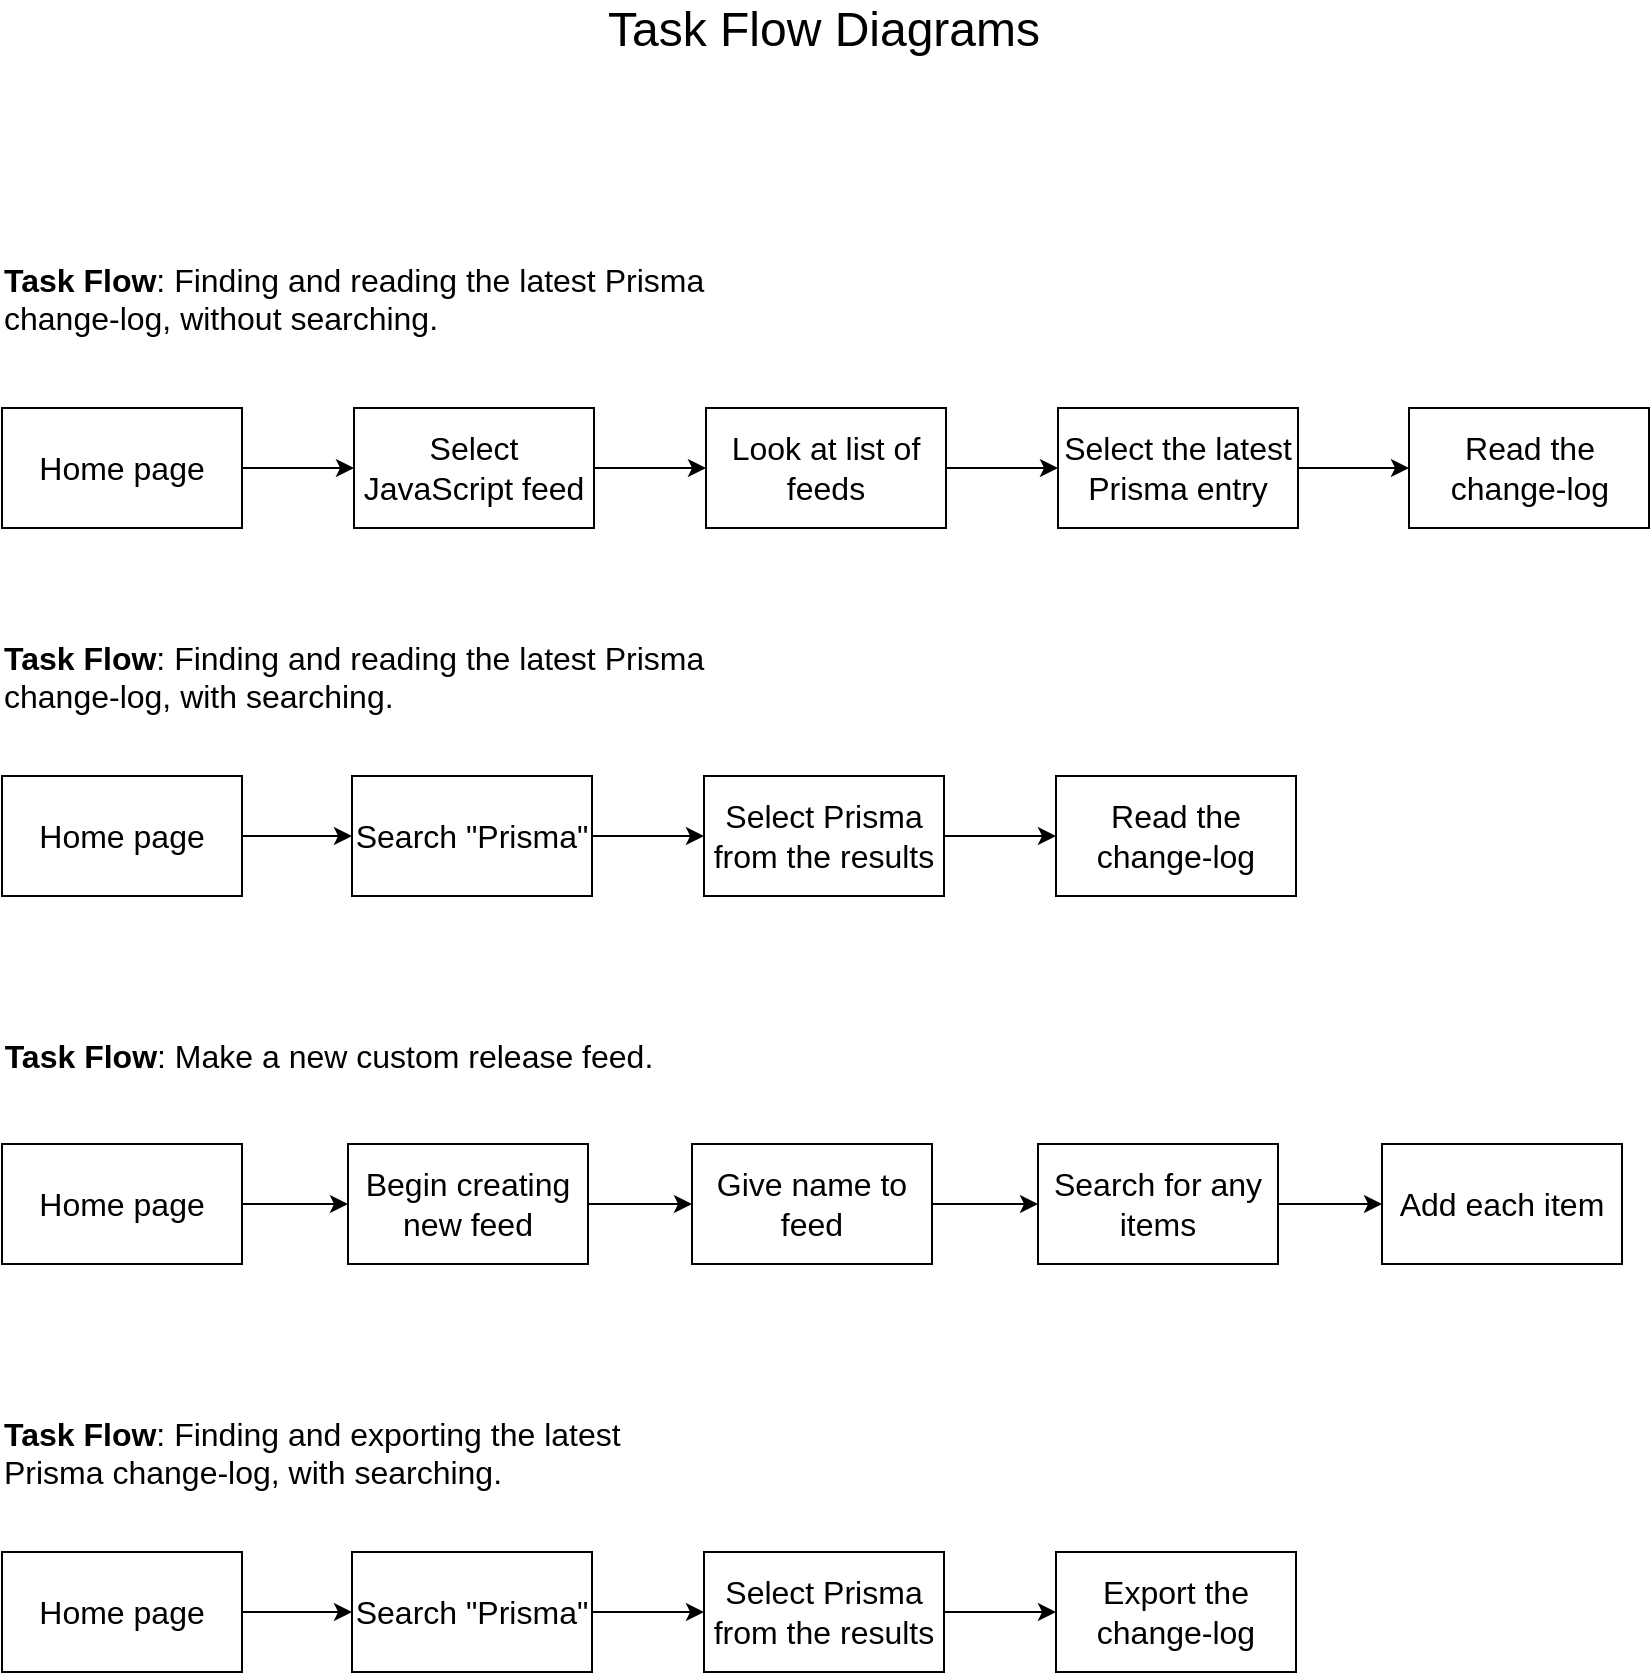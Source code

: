 <mxfile version="10.7.4" type="device"><diagram id="FpuXrSM13vLaT0VY3f0Q" name="Page-1"><mxGraphModel dx="1394" dy="793" grid="0" gridSize="10" guides="1" tooltips="1" connect="1" arrows="1" fold="1" page="1" pageScale="1" pageWidth="1100" pageHeight="1100" math="0" shadow="0"><root><mxCell id="0"/><mxCell id="1" parent="0"/><mxCell id="4HCT3GvEFiR1m3EsGsVp-1" value="&lt;font style=&quot;font-size: 24px&quot;&gt;Task Flow Diagrams&lt;br&gt;&lt;/font&gt;" style="text;html=1;strokeColor=none;fillColor=none;align=center;verticalAlign=middle;whiteSpace=wrap;rounded=0;" vertex="1" parent="1"><mxGeometry x="412" y="50" width="276" height="20" as="geometry"/></mxCell><mxCell id="4HCT3GvEFiR1m3EsGsVp-10" style="edgeStyle=orthogonalEdgeStyle;rounded=0;orthogonalLoop=1;jettySize=auto;html=1;fontSize=16;" edge="1" parent="1" source="4HCT3GvEFiR1m3EsGsVp-2" target="4HCT3GvEFiR1m3EsGsVp-9"><mxGeometry relative="1" as="geometry"/></mxCell><mxCell id="4HCT3GvEFiR1m3EsGsVp-2" value="Home page" style="rounded=0;whiteSpace=wrap;html=1;fontSize=16;" vertex="1" parent="1"><mxGeometry x="139" y="249" width="120" height="60" as="geometry"/></mxCell><mxCell id="4HCT3GvEFiR1m3EsGsVp-3" value="&lt;br&gt;&lt;div align=&quot;left&quot;&gt;&lt;b&gt;Task Flow&lt;/b&gt;: Finding and reading the latest Prisma change-log, without searching.&lt;/div&gt;" style="text;html=1;strokeColor=none;fillColor=none;align=center;verticalAlign=middle;whiteSpace=wrap;rounded=0;fontSize=16;" vertex="1" parent="1"><mxGeometry x="139" y="160" width="357" height="49" as="geometry"/></mxCell><mxCell id="4HCT3GvEFiR1m3EsGsVp-8" style="edgeStyle=orthogonalEdgeStyle;rounded=0;orthogonalLoop=1;jettySize=auto;html=1;fontSize=16;" edge="1" parent="1" source="4HCT3GvEFiR1m3EsGsVp-4" target="4HCT3GvEFiR1m3EsGsVp-7"><mxGeometry relative="1" as="geometry"/></mxCell><mxCell id="4HCT3GvEFiR1m3EsGsVp-4" value="Look at list of feeds" style="rounded=0;whiteSpace=wrap;html=1;fontSize=16;" vertex="1" parent="1"><mxGeometry x="491" y="249" width="120" height="60" as="geometry"/></mxCell><mxCell id="4HCT3GvEFiR1m3EsGsVp-16" style="edgeStyle=orthogonalEdgeStyle;rounded=0;orthogonalLoop=1;jettySize=auto;html=1;fontSize=16;" edge="1" parent="1" source="4HCT3GvEFiR1m3EsGsVp-7" target="4HCT3GvEFiR1m3EsGsVp-15"><mxGeometry relative="1" as="geometry"/></mxCell><mxCell id="4HCT3GvEFiR1m3EsGsVp-7" value="Select the latest Prisma entry" style="rounded=0;whiteSpace=wrap;html=1;fontSize=16;" vertex="1" parent="1"><mxGeometry x="667" y="249" width="120" height="60" as="geometry"/></mxCell><mxCell id="4HCT3GvEFiR1m3EsGsVp-12" style="edgeStyle=orthogonalEdgeStyle;rounded=0;orthogonalLoop=1;jettySize=auto;html=1;fontSize=16;" edge="1" parent="1" source="4HCT3GvEFiR1m3EsGsVp-9" target="4HCT3GvEFiR1m3EsGsVp-4"><mxGeometry relative="1" as="geometry"/></mxCell><mxCell id="4HCT3GvEFiR1m3EsGsVp-9" value="Select JavaScript feed" style="rounded=0;whiteSpace=wrap;html=1;fontSize=16;" vertex="1" parent="1"><mxGeometry x="315" y="249" width="120" height="60" as="geometry"/></mxCell><mxCell id="4HCT3GvEFiR1m3EsGsVp-14" value="&lt;br&gt;&lt;div align=&quot;left&quot;&gt;&lt;b&gt;Task Flow&lt;/b&gt;: Finding and reading the latest Prisma change-log, with searching.&lt;br&gt;&lt;/div&gt;" style="text;html=1;strokeColor=none;fillColor=none;align=center;verticalAlign=middle;whiteSpace=wrap;rounded=0;fontSize=16;" vertex="1" parent="1"><mxGeometry x="139" y="349" width="357" height="49" as="geometry"/></mxCell><mxCell id="4HCT3GvEFiR1m3EsGsVp-15" value="Read the change-log" style="rounded=0;whiteSpace=wrap;html=1;fontSize=16;" vertex="1" parent="1"><mxGeometry x="842.5" y="249" width="120" height="60" as="geometry"/></mxCell><mxCell id="4HCT3GvEFiR1m3EsGsVp-17" style="edgeStyle=orthogonalEdgeStyle;rounded=0;orthogonalLoop=1;jettySize=auto;html=1;fontSize=16;" edge="1" source="4HCT3GvEFiR1m3EsGsVp-21" target="4HCT3GvEFiR1m3EsGsVp-24" parent="1"><mxGeometry relative="1" as="geometry"/></mxCell><mxCell id="4HCT3GvEFiR1m3EsGsVp-18" style="edgeStyle=orthogonalEdgeStyle;rounded=0;orthogonalLoop=1;jettySize=auto;html=1;fontSize=16;entryX=0;entryY=0.5;entryDx=0;entryDy=0;" edge="1" source="4HCT3GvEFiR1m3EsGsVp-22" target="4HCT3GvEFiR1m3EsGsVp-25" parent="1"><mxGeometry relative="1" as="geometry"><mxPoint x="666" y="463" as="targetPoint"/></mxGeometry></mxCell><mxCell id="4HCT3GvEFiR1m3EsGsVp-20" style="edgeStyle=orthogonalEdgeStyle;rounded=0;orthogonalLoop=1;jettySize=auto;html=1;fontSize=16;" edge="1" source="4HCT3GvEFiR1m3EsGsVp-24" target="4HCT3GvEFiR1m3EsGsVp-22" parent="1"><mxGeometry relative="1" as="geometry"/></mxCell><mxCell id="4HCT3GvEFiR1m3EsGsVp-21" value="Home page" style="rounded=0;whiteSpace=wrap;html=1;fontSize=16;" vertex="1" parent="1"><mxGeometry x="139" y="433" width="120" height="60" as="geometry"/></mxCell><mxCell id="4HCT3GvEFiR1m3EsGsVp-22" value="Select Prisma from the results" style="rounded=0;whiteSpace=wrap;html=1;fontSize=16;" vertex="1" parent="1"><mxGeometry x="490" y="433" width="120" height="60" as="geometry"/></mxCell><mxCell id="4HCT3GvEFiR1m3EsGsVp-24" value="Search &quot;Prisma&quot;" style="rounded=0;whiteSpace=wrap;html=1;fontSize=16;" vertex="1" parent="1"><mxGeometry x="314" y="433" width="120" height="60" as="geometry"/></mxCell><mxCell id="4HCT3GvEFiR1m3EsGsVp-25" value="Read the change-log" style="rounded=0;whiteSpace=wrap;html=1;fontSize=16;" vertex="1" parent="1"><mxGeometry x="666" y="433" width="120" height="60" as="geometry"/></mxCell><mxCell id="4HCT3GvEFiR1m3EsGsVp-26" value="&lt;br&gt;&lt;div align=&quot;left&quot;&gt;&lt;b&gt;Task Flow&lt;/b&gt;: Make a new custom release feed.&lt;br&gt;&lt;/div&gt;" style="text;html=1;strokeColor=none;fillColor=none;align=center;verticalAlign=middle;whiteSpace=wrap;rounded=0;fontSize=16;" vertex="1" parent="1"><mxGeometry x="139" y="538" width="327" height="49" as="geometry"/></mxCell><mxCell id="4HCT3GvEFiR1m3EsGsVp-27" style="edgeStyle=orthogonalEdgeStyle;rounded=0;orthogonalLoop=1;jettySize=auto;html=1;fontSize=16;" edge="1" source="4HCT3GvEFiR1m3EsGsVp-30" target="4HCT3GvEFiR1m3EsGsVp-32" parent="1"><mxGeometry relative="1" as="geometry"/></mxCell><mxCell id="4HCT3GvEFiR1m3EsGsVp-28" style="edgeStyle=orthogonalEdgeStyle;rounded=0;orthogonalLoop=1;jettySize=auto;html=1;fontSize=16;entryX=0;entryY=0.5;entryDx=0;entryDy=0;" edge="1" source="4HCT3GvEFiR1m3EsGsVp-31" target="4HCT3GvEFiR1m3EsGsVp-33" parent="1"><mxGeometry relative="1" as="geometry"><mxPoint x="829" y="647" as="targetPoint"/></mxGeometry></mxCell><mxCell id="4HCT3GvEFiR1m3EsGsVp-30" value="Home page" style="rounded=0;whiteSpace=wrap;html=1;fontSize=16;" vertex="1" parent="1"><mxGeometry x="139" y="617" width="120" height="60" as="geometry"/></mxCell><mxCell id="4HCT3GvEFiR1m3EsGsVp-31" value="Search for any items" style="rounded=0;whiteSpace=wrap;html=1;fontSize=16;" vertex="1" parent="1"><mxGeometry x="657" y="617" width="120" height="60" as="geometry"/></mxCell><mxCell id="4HCT3GvEFiR1m3EsGsVp-41" style="edgeStyle=orthogonalEdgeStyle;rounded=0;orthogonalLoop=1;jettySize=auto;html=1;entryX=0;entryY=0.5;entryDx=0;entryDy=0;fontSize=16;" edge="1" parent="1" source="4HCT3GvEFiR1m3EsGsVp-32" target="4HCT3GvEFiR1m3EsGsVp-40"><mxGeometry relative="1" as="geometry"/></mxCell><mxCell id="4HCT3GvEFiR1m3EsGsVp-32" value="Begin creating new feed" style="rounded=0;whiteSpace=wrap;html=1;fontSize=16;" vertex="1" parent="1"><mxGeometry x="312" y="617" width="120" height="60" as="geometry"/></mxCell><mxCell id="4HCT3GvEFiR1m3EsGsVp-33" value="Add each item" style="rounded=0;whiteSpace=wrap;html=1;fontSize=16;" vertex="1" parent="1"><mxGeometry x="829" y="617" width="120" height="60" as="geometry"/></mxCell><mxCell id="4HCT3GvEFiR1m3EsGsVp-42" style="edgeStyle=orthogonalEdgeStyle;rounded=0;orthogonalLoop=1;jettySize=auto;html=1;entryX=0;entryY=0.5;entryDx=0;entryDy=0;fontSize=16;" edge="1" parent="1" source="4HCT3GvEFiR1m3EsGsVp-40" target="4HCT3GvEFiR1m3EsGsVp-31"><mxGeometry relative="1" as="geometry"/></mxCell><mxCell id="4HCT3GvEFiR1m3EsGsVp-40" value="Give name to feed" style="rounded=0;whiteSpace=wrap;html=1;fontSize=16;" vertex="1" parent="1"><mxGeometry x="484" y="617" width="120" height="60" as="geometry"/></mxCell><mxCell id="4HCT3GvEFiR1m3EsGsVp-43" value="&lt;br&gt;&lt;div align=&quot;left&quot;&gt;&lt;b&gt;Task Flow&lt;/b&gt;: Finding and exporting the latest Prisma change-log, with searching.&lt;br&gt;&lt;/div&gt;" style="text;html=1;strokeColor=none;fillColor=none;align=center;verticalAlign=middle;whiteSpace=wrap;rounded=0;fontSize=16;" vertex="1" parent="1"><mxGeometry x="139" y="737" width="357" height="49" as="geometry"/></mxCell><mxCell id="4HCT3GvEFiR1m3EsGsVp-44" style="edgeStyle=orthogonalEdgeStyle;rounded=0;orthogonalLoop=1;jettySize=auto;html=1;fontSize=16;" edge="1" source="4HCT3GvEFiR1m3EsGsVp-47" target="4HCT3GvEFiR1m3EsGsVp-49" parent="1"><mxGeometry relative="1" as="geometry"/></mxCell><mxCell id="4HCT3GvEFiR1m3EsGsVp-45" style="edgeStyle=orthogonalEdgeStyle;rounded=0;orthogonalLoop=1;jettySize=auto;html=1;fontSize=16;entryX=0;entryY=0.5;entryDx=0;entryDy=0;" edge="1" source="4HCT3GvEFiR1m3EsGsVp-48" target="4HCT3GvEFiR1m3EsGsVp-50" parent="1"><mxGeometry relative="1" as="geometry"><mxPoint x="666" y="851" as="targetPoint"/></mxGeometry></mxCell><mxCell id="4HCT3GvEFiR1m3EsGsVp-46" style="edgeStyle=orthogonalEdgeStyle;rounded=0;orthogonalLoop=1;jettySize=auto;html=1;fontSize=16;" edge="1" source="4HCT3GvEFiR1m3EsGsVp-49" target="4HCT3GvEFiR1m3EsGsVp-48" parent="1"><mxGeometry relative="1" as="geometry"/></mxCell><mxCell id="4HCT3GvEFiR1m3EsGsVp-47" value="Home page" style="rounded=0;whiteSpace=wrap;html=1;fontSize=16;" vertex="1" parent="1"><mxGeometry x="139" y="821" width="120" height="60" as="geometry"/></mxCell><mxCell id="4HCT3GvEFiR1m3EsGsVp-48" value="Select Prisma from the results" style="rounded=0;whiteSpace=wrap;html=1;fontSize=16;" vertex="1" parent="1"><mxGeometry x="490" y="821" width="120" height="60" as="geometry"/></mxCell><mxCell id="4HCT3GvEFiR1m3EsGsVp-49" value="Search &quot;Prisma&quot;" style="rounded=0;whiteSpace=wrap;html=1;fontSize=16;" vertex="1" parent="1"><mxGeometry x="314" y="821" width="120" height="60" as="geometry"/></mxCell><mxCell id="4HCT3GvEFiR1m3EsGsVp-50" value="Export the change-log" style="rounded=0;whiteSpace=wrap;html=1;fontSize=16;" vertex="1" parent="1"><mxGeometry x="666" y="821" width="120" height="60" as="geometry"/></mxCell></root></mxGraphModel></diagram><diagram id="0x-2kOq0V4KCsqCGvirc" name="Page-2"><mxGraphModel dx="1394" dy="793" grid="0" gridSize="10" guides="1" tooltips="1" connect="1" arrows="1" fold="1" page="1" pageScale="1" pageWidth="1100" pageHeight="1100" math="0" shadow="0"><root><mxCell id="2TQ7oJXKXMdUtNZ_P7nK-0"/><mxCell id="2TQ7oJXKXMdUtNZ_P7nK-1" parent="2TQ7oJXKXMdUtNZ_P7nK-0"/><mxCell id="nHQgIZE9IksWRXNFm27L-13" style="rounded=0;orthogonalLoop=1;jettySize=auto;html=1;fontSize=16;" edge="1" parent="2TQ7oJXKXMdUtNZ_P7nK-1" source="nHQgIZE9IksWRXNFm27L-9" target="nHQgIZE9IksWRXNFm27L-11"><mxGeometry relative="1" as="geometry"/></mxCell><mxCell id="nHQgIZE9IksWRXNFm27L-0" style="edgeStyle=orthogonalEdgeStyle;rounded=0;orthogonalLoop=1;jettySize=auto;html=1;fontSize=16;" edge="1" source="nHQgIZE9IksWRXNFm27L-1" target="nHQgIZE9IksWRXNFm27L-8" parent="2TQ7oJXKXMdUtNZ_P7nK-1"><mxGeometry relative="1" as="geometry"/></mxCell><mxCell id="nHQgIZE9IksWRXNFm27L-1" value="Home page" style="rounded=0;whiteSpace=wrap;html=1;fontSize=16;" vertex="1" parent="2TQ7oJXKXMdUtNZ_P7nK-1"><mxGeometry x="149" y="259" width="120" height="60" as="geometry"/></mxCell><mxCell id="nHQgIZE9IksWRXNFm27L-2" value="&lt;br&gt;&lt;div align=&quot;left&quot;&gt;&lt;b&gt;Task Flow&lt;/b&gt;: Commenting and voting on a controversial change-log.&lt;br&gt;&lt;/div&gt;" style="text;html=1;strokeColor=none;fillColor=none;align=center;verticalAlign=middle;whiteSpace=wrap;rounded=0;fontSize=16;" vertex="1" parent="2TQ7oJXKXMdUtNZ_P7nK-1"><mxGeometry x="149" y="170" width="357" height="49" as="geometry"/></mxCell><mxCell id="nHQgIZE9IksWRXNFm27L-3" style="edgeStyle=orthogonalEdgeStyle;rounded=0;orthogonalLoop=1;jettySize=auto;html=1;fontSize=16;" edge="1" source="nHQgIZE9IksWRXNFm27L-4" target="nHQgIZE9IksWRXNFm27L-6" parent="2TQ7oJXKXMdUtNZ_P7nK-1"><mxGeometry relative="1" as="geometry"/></mxCell><mxCell id="nHQgIZE9IksWRXNFm27L-4" value="Look at list of feeds" style="rounded=0;whiteSpace=wrap;html=1;fontSize=16;" vertex="1" parent="2TQ7oJXKXMdUtNZ_P7nK-1"><mxGeometry x="501" y="259" width="120" height="60" as="geometry"/></mxCell><mxCell id="nHQgIZE9IksWRXNFm27L-5" style="edgeStyle=orthogonalEdgeStyle;rounded=0;orthogonalLoop=1;jettySize=auto;html=1;fontSize=16;" edge="1" source="nHQgIZE9IksWRXNFm27L-6" target="nHQgIZE9IksWRXNFm27L-9" parent="2TQ7oJXKXMdUtNZ_P7nK-1"><mxGeometry relative="1" as="geometry"/></mxCell><mxCell id="nHQgIZE9IksWRXNFm27L-6" value="See one that is interesting and controversial" style="rounded=0;whiteSpace=wrap;html=1;fontSize=16;" vertex="1" parent="2TQ7oJXKXMdUtNZ_P7nK-1"><mxGeometry x="677" y="259" width="120" height="60" as="geometry"/></mxCell><mxCell id="nHQgIZE9IksWRXNFm27L-7" style="edgeStyle=orthogonalEdgeStyle;rounded=0;orthogonalLoop=1;jettySize=auto;html=1;fontSize=16;" edge="1" source="nHQgIZE9IksWRXNFm27L-8" target="nHQgIZE9IksWRXNFm27L-4" parent="2TQ7oJXKXMdUtNZ_P7nK-1"><mxGeometry relative="1" as="geometry"/></mxCell><mxCell id="nHQgIZE9IksWRXNFm27L-8" value="Select JavaScript feed" style="rounded=0;whiteSpace=wrap;html=1;fontSize=16;" vertex="1" parent="2TQ7oJXKXMdUtNZ_P7nK-1"><mxGeometry x="325" y="259" width="120" height="60" as="geometry"/></mxCell><mxCell id="nHQgIZE9IksWRXNFm27L-9" value="Up/down-vote it" style="rounded=0;whiteSpace=wrap;html=1;fontSize=16;" vertex="1" parent="2TQ7oJXKXMdUtNZ_P7nK-1"><mxGeometry x="852.5" y="259" width="120" height="60" as="geometry"/></mxCell><mxCell id="nHQgIZE9IksWRXNFm27L-11" value="Leave a comment" style="rounded=0;whiteSpace=wrap;html=1;fontSize=16;" vertex="1" parent="2TQ7oJXKXMdUtNZ_P7nK-1"><mxGeometry x="852.5" y="345" width="120" height="60" as="geometry"/></mxCell></root></mxGraphModel></diagram></mxfile>